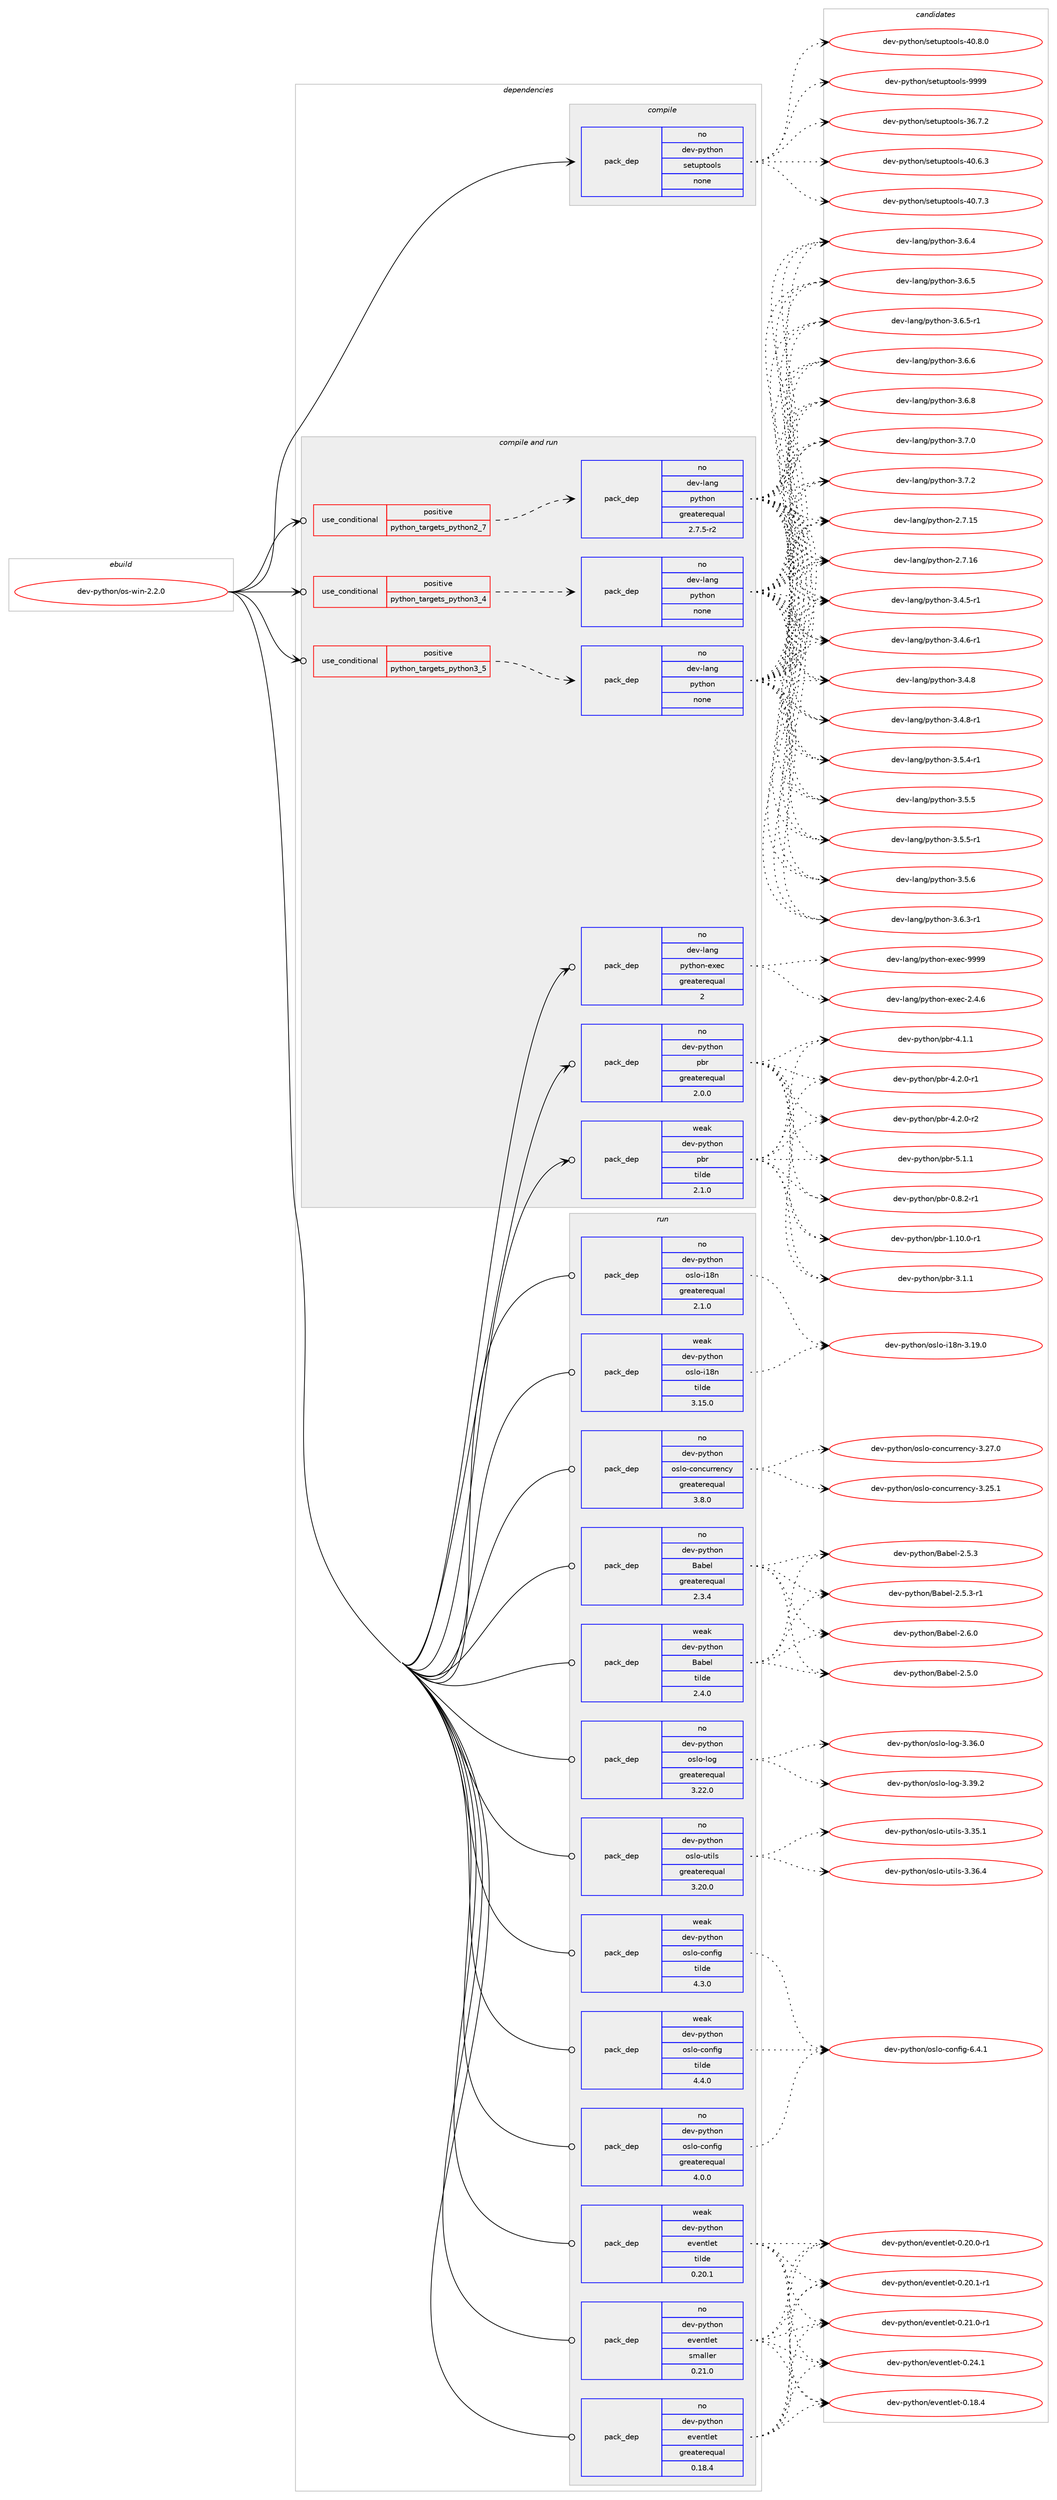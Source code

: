 digraph prolog {

# *************
# Graph options
# *************

newrank=true;
concentrate=true;
compound=true;
graph [rankdir=LR,fontname=Helvetica,fontsize=10,ranksep=1.5];#, ranksep=2.5, nodesep=0.2];
edge  [arrowhead=vee];
node  [fontname=Helvetica,fontsize=10];

# **********
# The ebuild
# **********

subgraph cluster_leftcol {
color=gray;
rank=same;
label=<<i>ebuild</i>>;
id [label="dev-python/os-win-2.2.0", color=red, width=4, href="../dev-python/os-win-2.2.0.svg"];
}

# ****************
# The dependencies
# ****************

subgraph cluster_midcol {
color=gray;
label=<<i>dependencies</i>>;
subgraph cluster_compile {
fillcolor="#eeeeee";
style=filled;
label=<<i>compile</i>>;
subgraph pack1020470 {
dependency1422389 [label=<<TABLE BORDER="0" CELLBORDER="1" CELLSPACING="0" CELLPADDING="4" WIDTH="220"><TR><TD ROWSPAN="6" CELLPADDING="30">pack_dep</TD></TR><TR><TD WIDTH="110">no</TD></TR><TR><TD>dev-python</TD></TR><TR><TD>setuptools</TD></TR><TR><TD>none</TD></TR><TR><TD></TD></TR></TABLE>>, shape=none, color=blue];
}
id:e -> dependency1422389:w [weight=20,style="solid",arrowhead="vee"];
}
subgraph cluster_compileandrun {
fillcolor="#eeeeee";
style=filled;
label=<<i>compile and run</i>>;
subgraph cond378642 {
dependency1422390 [label=<<TABLE BORDER="0" CELLBORDER="1" CELLSPACING="0" CELLPADDING="4"><TR><TD ROWSPAN="3" CELLPADDING="10">use_conditional</TD></TR><TR><TD>positive</TD></TR><TR><TD>python_targets_python2_7</TD></TR></TABLE>>, shape=none, color=red];
subgraph pack1020471 {
dependency1422391 [label=<<TABLE BORDER="0" CELLBORDER="1" CELLSPACING="0" CELLPADDING="4" WIDTH="220"><TR><TD ROWSPAN="6" CELLPADDING="30">pack_dep</TD></TR><TR><TD WIDTH="110">no</TD></TR><TR><TD>dev-lang</TD></TR><TR><TD>python</TD></TR><TR><TD>greaterequal</TD></TR><TR><TD>2.7.5-r2</TD></TR></TABLE>>, shape=none, color=blue];
}
dependency1422390:e -> dependency1422391:w [weight=20,style="dashed",arrowhead="vee"];
}
id:e -> dependency1422390:w [weight=20,style="solid",arrowhead="odotvee"];
subgraph cond378643 {
dependency1422392 [label=<<TABLE BORDER="0" CELLBORDER="1" CELLSPACING="0" CELLPADDING="4"><TR><TD ROWSPAN="3" CELLPADDING="10">use_conditional</TD></TR><TR><TD>positive</TD></TR><TR><TD>python_targets_python3_4</TD></TR></TABLE>>, shape=none, color=red];
subgraph pack1020472 {
dependency1422393 [label=<<TABLE BORDER="0" CELLBORDER="1" CELLSPACING="0" CELLPADDING="4" WIDTH="220"><TR><TD ROWSPAN="6" CELLPADDING="30">pack_dep</TD></TR><TR><TD WIDTH="110">no</TD></TR><TR><TD>dev-lang</TD></TR><TR><TD>python</TD></TR><TR><TD>none</TD></TR><TR><TD></TD></TR></TABLE>>, shape=none, color=blue];
}
dependency1422392:e -> dependency1422393:w [weight=20,style="dashed",arrowhead="vee"];
}
id:e -> dependency1422392:w [weight=20,style="solid",arrowhead="odotvee"];
subgraph cond378644 {
dependency1422394 [label=<<TABLE BORDER="0" CELLBORDER="1" CELLSPACING="0" CELLPADDING="4"><TR><TD ROWSPAN="3" CELLPADDING="10">use_conditional</TD></TR><TR><TD>positive</TD></TR><TR><TD>python_targets_python3_5</TD></TR></TABLE>>, shape=none, color=red];
subgraph pack1020473 {
dependency1422395 [label=<<TABLE BORDER="0" CELLBORDER="1" CELLSPACING="0" CELLPADDING="4" WIDTH="220"><TR><TD ROWSPAN="6" CELLPADDING="30">pack_dep</TD></TR><TR><TD WIDTH="110">no</TD></TR><TR><TD>dev-lang</TD></TR><TR><TD>python</TD></TR><TR><TD>none</TD></TR><TR><TD></TD></TR></TABLE>>, shape=none, color=blue];
}
dependency1422394:e -> dependency1422395:w [weight=20,style="dashed",arrowhead="vee"];
}
id:e -> dependency1422394:w [weight=20,style="solid",arrowhead="odotvee"];
subgraph pack1020474 {
dependency1422396 [label=<<TABLE BORDER="0" CELLBORDER="1" CELLSPACING="0" CELLPADDING="4" WIDTH="220"><TR><TD ROWSPAN="6" CELLPADDING="30">pack_dep</TD></TR><TR><TD WIDTH="110">no</TD></TR><TR><TD>dev-lang</TD></TR><TR><TD>python-exec</TD></TR><TR><TD>greaterequal</TD></TR><TR><TD>2</TD></TR></TABLE>>, shape=none, color=blue];
}
id:e -> dependency1422396:w [weight=20,style="solid",arrowhead="odotvee"];
subgraph pack1020475 {
dependency1422397 [label=<<TABLE BORDER="0" CELLBORDER="1" CELLSPACING="0" CELLPADDING="4" WIDTH="220"><TR><TD ROWSPAN="6" CELLPADDING="30">pack_dep</TD></TR><TR><TD WIDTH="110">no</TD></TR><TR><TD>dev-python</TD></TR><TR><TD>pbr</TD></TR><TR><TD>greaterequal</TD></TR><TR><TD>2.0.0</TD></TR></TABLE>>, shape=none, color=blue];
}
id:e -> dependency1422397:w [weight=20,style="solid",arrowhead="odotvee"];
subgraph pack1020476 {
dependency1422398 [label=<<TABLE BORDER="0" CELLBORDER="1" CELLSPACING="0" CELLPADDING="4" WIDTH="220"><TR><TD ROWSPAN="6" CELLPADDING="30">pack_dep</TD></TR><TR><TD WIDTH="110">weak</TD></TR><TR><TD>dev-python</TD></TR><TR><TD>pbr</TD></TR><TR><TD>tilde</TD></TR><TR><TD>2.1.0</TD></TR></TABLE>>, shape=none, color=blue];
}
id:e -> dependency1422398:w [weight=20,style="solid",arrowhead="odotvee"];
}
subgraph cluster_run {
fillcolor="#eeeeee";
style=filled;
label=<<i>run</i>>;
subgraph pack1020477 {
dependency1422399 [label=<<TABLE BORDER="0" CELLBORDER="1" CELLSPACING="0" CELLPADDING="4" WIDTH="220"><TR><TD ROWSPAN="6" CELLPADDING="30">pack_dep</TD></TR><TR><TD WIDTH="110">no</TD></TR><TR><TD>dev-python</TD></TR><TR><TD>Babel</TD></TR><TR><TD>greaterequal</TD></TR><TR><TD>2.3.4</TD></TR></TABLE>>, shape=none, color=blue];
}
id:e -> dependency1422399:w [weight=20,style="solid",arrowhead="odot"];
subgraph pack1020478 {
dependency1422400 [label=<<TABLE BORDER="0" CELLBORDER="1" CELLSPACING="0" CELLPADDING="4" WIDTH="220"><TR><TD ROWSPAN="6" CELLPADDING="30">pack_dep</TD></TR><TR><TD WIDTH="110">no</TD></TR><TR><TD>dev-python</TD></TR><TR><TD>eventlet</TD></TR><TR><TD>greaterequal</TD></TR><TR><TD>0.18.4</TD></TR></TABLE>>, shape=none, color=blue];
}
id:e -> dependency1422400:w [weight=20,style="solid",arrowhead="odot"];
subgraph pack1020479 {
dependency1422401 [label=<<TABLE BORDER="0" CELLBORDER="1" CELLSPACING="0" CELLPADDING="4" WIDTH="220"><TR><TD ROWSPAN="6" CELLPADDING="30">pack_dep</TD></TR><TR><TD WIDTH="110">no</TD></TR><TR><TD>dev-python</TD></TR><TR><TD>eventlet</TD></TR><TR><TD>smaller</TD></TR><TR><TD>0.21.0</TD></TR></TABLE>>, shape=none, color=blue];
}
id:e -> dependency1422401:w [weight=20,style="solid",arrowhead="odot"];
subgraph pack1020480 {
dependency1422402 [label=<<TABLE BORDER="0" CELLBORDER="1" CELLSPACING="0" CELLPADDING="4" WIDTH="220"><TR><TD ROWSPAN="6" CELLPADDING="30">pack_dep</TD></TR><TR><TD WIDTH="110">no</TD></TR><TR><TD>dev-python</TD></TR><TR><TD>oslo-concurrency</TD></TR><TR><TD>greaterequal</TD></TR><TR><TD>3.8.0</TD></TR></TABLE>>, shape=none, color=blue];
}
id:e -> dependency1422402:w [weight=20,style="solid",arrowhead="odot"];
subgraph pack1020481 {
dependency1422403 [label=<<TABLE BORDER="0" CELLBORDER="1" CELLSPACING="0" CELLPADDING="4" WIDTH="220"><TR><TD ROWSPAN="6" CELLPADDING="30">pack_dep</TD></TR><TR><TD WIDTH="110">no</TD></TR><TR><TD>dev-python</TD></TR><TR><TD>oslo-config</TD></TR><TR><TD>greaterequal</TD></TR><TR><TD>4.0.0</TD></TR></TABLE>>, shape=none, color=blue];
}
id:e -> dependency1422403:w [weight=20,style="solid",arrowhead="odot"];
subgraph pack1020482 {
dependency1422404 [label=<<TABLE BORDER="0" CELLBORDER="1" CELLSPACING="0" CELLPADDING="4" WIDTH="220"><TR><TD ROWSPAN="6" CELLPADDING="30">pack_dep</TD></TR><TR><TD WIDTH="110">no</TD></TR><TR><TD>dev-python</TD></TR><TR><TD>oslo-i18n</TD></TR><TR><TD>greaterequal</TD></TR><TR><TD>2.1.0</TD></TR></TABLE>>, shape=none, color=blue];
}
id:e -> dependency1422404:w [weight=20,style="solid",arrowhead="odot"];
subgraph pack1020483 {
dependency1422405 [label=<<TABLE BORDER="0" CELLBORDER="1" CELLSPACING="0" CELLPADDING="4" WIDTH="220"><TR><TD ROWSPAN="6" CELLPADDING="30">pack_dep</TD></TR><TR><TD WIDTH="110">no</TD></TR><TR><TD>dev-python</TD></TR><TR><TD>oslo-log</TD></TR><TR><TD>greaterequal</TD></TR><TR><TD>3.22.0</TD></TR></TABLE>>, shape=none, color=blue];
}
id:e -> dependency1422405:w [weight=20,style="solid",arrowhead="odot"];
subgraph pack1020484 {
dependency1422406 [label=<<TABLE BORDER="0" CELLBORDER="1" CELLSPACING="0" CELLPADDING="4" WIDTH="220"><TR><TD ROWSPAN="6" CELLPADDING="30">pack_dep</TD></TR><TR><TD WIDTH="110">no</TD></TR><TR><TD>dev-python</TD></TR><TR><TD>oslo-utils</TD></TR><TR><TD>greaterequal</TD></TR><TR><TD>3.20.0</TD></TR></TABLE>>, shape=none, color=blue];
}
id:e -> dependency1422406:w [weight=20,style="solid",arrowhead="odot"];
subgraph pack1020485 {
dependency1422407 [label=<<TABLE BORDER="0" CELLBORDER="1" CELLSPACING="0" CELLPADDING="4" WIDTH="220"><TR><TD ROWSPAN="6" CELLPADDING="30">pack_dep</TD></TR><TR><TD WIDTH="110">weak</TD></TR><TR><TD>dev-python</TD></TR><TR><TD>Babel</TD></TR><TR><TD>tilde</TD></TR><TR><TD>2.4.0</TD></TR></TABLE>>, shape=none, color=blue];
}
id:e -> dependency1422407:w [weight=20,style="solid",arrowhead="odot"];
subgraph pack1020486 {
dependency1422408 [label=<<TABLE BORDER="0" CELLBORDER="1" CELLSPACING="0" CELLPADDING="4" WIDTH="220"><TR><TD ROWSPAN="6" CELLPADDING="30">pack_dep</TD></TR><TR><TD WIDTH="110">weak</TD></TR><TR><TD>dev-python</TD></TR><TR><TD>eventlet</TD></TR><TR><TD>tilde</TD></TR><TR><TD>0.20.1</TD></TR></TABLE>>, shape=none, color=blue];
}
id:e -> dependency1422408:w [weight=20,style="solid",arrowhead="odot"];
subgraph pack1020487 {
dependency1422409 [label=<<TABLE BORDER="0" CELLBORDER="1" CELLSPACING="0" CELLPADDING="4" WIDTH="220"><TR><TD ROWSPAN="6" CELLPADDING="30">pack_dep</TD></TR><TR><TD WIDTH="110">weak</TD></TR><TR><TD>dev-python</TD></TR><TR><TD>oslo-config</TD></TR><TR><TD>tilde</TD></TR><TR><TD>4.3.0</TD></TR></TABLE>>, shape=none, color=blue];
}
id:e -> dependency1422409:w [weight=20,style="solid",arrowhead="odot"];
subgraph pack1020488 {
dependency1422410 [label=<<TABLE BORDER="0" CELLBORDER="1" CELLSPACING="0" CELLPADDING="4" WIDTH="220"><TR><TD ROWSPAN="6" CELLPADDING="30">pack_dep</TD></TR><TR><TD WIDTH="110">weak</TD></TR><TR><TD>dev-python</TD></TR><TR><TD>oslo-config</TD></TR><TR><TD>tilde</TD></TR><TR><TD>4.4.0</TD></TR></TABLE>>, shape=none, color=blue];
}
id:e -> dependency1422410:w [weight=20,style="solid",arrowhead="odot"];
subgraph pack1020489 {
dependency1422411 [label=<<TABLE BORDER="0" CELLBORDER="1" CELLSPACING="0" CELLPADDING="4" WIDTH="220"><TR><TD ROWSPAN="6" CELLPADDING="30">pack_dep</TD></TR><TR><TD WIDTH="110">weak</TD></TR><TR><TD>dev-python</TD></TR><TR><TD>oslo-i18n</TD></TR><TR><TD>tilde</TD></TR><TR><TD>3.15.0</TD></TR></TABLE>>, shape=none, color=blue];
}
id:e -> dependency1422411:w [weight=20,style="solid",arrowhead="odot"];
}
}

# **************
# The candidates
# **************

subgraph cluster_choices {
rank=same;
color=gray;
label=<<i>candidates</i>>;

subgraph choice1020470 {
color=black;
nodesep=1;
choice100101118451121211161041111104711510111611711211611111110811545515446554650 [label="dev-python/setuptools-36.7.2", color=red, width=4,href="../dev-python/setuptools-36.7.2.svg"];
choice100101118451121211161041111104711510111611711211611111110811545524846544651 [label="dev-python/setuptools-40.6.3", color=red, width=4,href="../dev-python/setuptools-40.6.3.svg"];
choice100101118451121211161041111104711510111611711211611111110811545524846554651 [label="dev-python/setuptools-40.7.3", color=red, width=4,href="../dev-python/setuptools-40.7.3.svg"];
choice100101118451121211161041111104711510111611711211611111110811545524846564648 [label="dev-python/setuptools-40.8.0", color=red, width=4,href="../dev-python/setuptools-40.8.0.svg"];
choice10010111845112121116104111110471151011161171121161111111081154557575757 [label="dev-python/setuptools-9999", color=red, width=4,href="../dev-python/setuptools-9999.svg"];
dependency1422389:e -> choice100101118451121211161041111104711510111611711211611111110811545515446554650:w [style=dotted,weight="100"];
dependency1422389:e -> choice100101118451121211161041111104711510111611711211611111110811545524846544651:w [style=dotted,weight="100"];
dependency1422389:e -> choice100101118451121211161041111104711510111611711211611111110811545524846554651:w [style=dotted,weight="100"];
dependency1422389:e -> choice100101118451121211161041111104711510111611711211611111110811545524846564648:w [style=dotted,weight="100"];
dependency1422389:e -> choice10010111845112121116104111110471151011161171121161111111081154557575757:w [style=dotted,weight="100"];
}
subgraph choice1020471 {
color=black;
nodesep=1;
choice10010111845108971101034711212111610411111045504655464953 [label="dev-lang/python-2.7.15", color=red, width=4,href="../dev-lang/python-2.7.15.svg"];
choice10010111845108971101034711212111610411111045504655464954 [label="dev-lang/python-2.7.16", color=red, width=4,href="../dev-lang/python-2.7.16.svg"];
choice1001011184510897110103471121211161041111104551465246534511449 [label="dev-lang/python-3.4.5-r1", color=red, width=4,href="../dev-lang/python-3.4.5-r1.svg"];
choice1001011184510897110103471121211161041111104551465246544511449 [label="dev-lang/python-3.4.6-r1", color=red, width=4,href="../dev-lang/python-3.4.6-r1.svg"];
choice100101118451089711010347112121116104111110455146524656 [label="dev-lang/python-3.4.8", color=red, width=4,href="../dev-lang/python-3.4.8.svg"];
choice1001011184510897110103471121211161041111104551465246564511449 [label="dev-lang/python-3.4.8-r1", color=red, width=4,href="../dev-lang/python-3.4.8-r1.svg"];
choice1001011184510897110103471121211161041111104551465346524511449 [label="dev-lang/python-3.5.4-r1", color=red, width=4,href="../dev-lang/python-3.5.4-r1.svg"];
choice100101118451089711010347112121116104111110455146534653 [label="dev-lang/python-3.5.5", color=red, width=4,href="../dev-lang/python-3.5.5.svg"];
choice1001011184510897110103471121211161041111104551465346534511449 [label="dev-lang/python-3.5.5-r1", color=red, width=4,href="../dev-lang/python-3.5.5-r1.svg"];
choice100101118451089711010347112121116104111110455146534654 [label="dev-lang/python-3.5.6", color=red, width=4,href="../dev-lang/python-3.5.6.svg"];
choice1001011184510897110103471121211161041111104551465446514511449 [label="dev-lang/python-3.6.3-r1", color=red, width=4,href="../dev-lang/python-3.6.3-r1.svg"];
choice100101118451089711010347112121116104111110455146544652 [label="dev-lang/python-3.6.4", color=red, width=4,href="../dev-lang/python-3.6.4.svg"];
choice100101118451089711010347112121116104111110455146544653 [label="dev-lang/python-3.6.5", color=red, width=4,href="../dev-lang/python-3.6.5.svg"];
choice1001011184510897110103471121211161041111104551465446534511449 [label="dev-lang/python-3.6.5-r1", color=red, width=4,href="../dev-lang/python-3.6.5-r1.svg"];
choice100101118451089711010347112121116104111110455146544654 [label="dev-lang/python-3.6.6", color=red, width=4,href="../dev-lang/python-3.6.6.svg"];
choice100101118451089711010347112121116104111110455146544656 [label="dev-lang/python-3.6.8", color=red, width=4,href="../dev-lang/python-3.6.8.svg"];
choice100101118451089711010347112121116104111110455146554648 [label="dev-lang/python-3.7.0", color=red, width=4,href="../dev-lang/python-3.7.0.svg"];
choice100101118451089711010347112121116104111110455146554650 [label="dev-lang/python-3.7.2", color=red, width=4,href="../dev-lang/python-3.7.2.svg"];
dependency1422391:e -> choice10010111845108971101034711212111610411111045504655464953:w [style=dotted,weight="100"];
dependency1422391:e -> choice10010111845108971101034711212111610411111045504655464954:w [style=dotted,weight="100"];
dependency1422391:e -> choice1001011184510897110103471121211161041111104551465246534511449:w [style=dotted,weight="100"];
dependency1422391:e -> choice1001011184510897110103471121211161041111104551465246544511449:w [style=dotted,weight="100"];
dependency1422391:e -> choice100101118451089711010347112121116104111110455146524656:w [style=dotted,weight="100"];
dependency1422391:e -> choice1001011184510897110103471121211161041111104551465246564511449:w [style=dotted,weight="100"];
dependency1422391:e -> choice1001011184510897110103471121211161041111104551465346524511449:w [style=dotted,weight="100"];
dependency1422391:e -> choice100101118451089711010347112121116104111110455146534653:w [style=dotted,weight="100"];
dependency1422391:e -> choice1001011184510897110103471121211161041111104551465346534511449:w [style=dotted,weight="100"];
dependency1422391:e -> choice100101118451089711010347112121116104111110455146534654:w [style=dotted,weight="100"];
dependency1422391:e -> choice1001011184510897110103471121211161041111104551465446514511449:w [style=dotted,weight="100"];
dependency1422391:e -> choice100101118451089711010347112121116104111110455146544652:w [style=dotted,weight="100"];
dependency1422391:e -> choice100101118451089711010347112121116104111110455146544653:w [style=dotted,weight="100"];
dependency1422391:e -> choice1001011184510897110103471121211161041111104551465446534511449:w [style=dotted,weight="100"];
dependency1422391:e -> choice100101118451089711010347112121116104111110455146544654:w [style=dotted,weight="100"];
dependency1422391:e -> choice100101118451089711010347112121116104111110455146544656:w [style=dotted,weight="100"];
dependency1422391:e -> choice100101118451089711010347112121116104111110455146554648:w [style=dotted,weight="100"];
dependency1422391:e -> choice100101118451089711010347112121116104111110455146554650:w [style=dotted,weight="100"];
}
subgraph choice1020472 {
color=black;
nodesep=1;
choice10010111845108971101034711212111610411111045504655464953 [label="dev-lang/python-2.7.15", color=red, width=4,href="../dev-lang/python-2.7.15.svg"];
choice10010111845108971101034711212111610411111045504655464954 [label="dev-lang/python-2.7.16", color=red, width=4,href="../dev-lang/python-2.7.16.svg"];
choice1001011184510897110103471121211161041111104551465246534511449 [label="dev-lang/python-3.4.5-r1", color=red, width=4,href="../dev-lang/python-3.4.5-r1.svg"];
choice1001011184510897110103471121211161041111104551465246544511449 [label="dev-lang/python-3.4.6-r1", color=red, width=4,href="../dev-lang/python-3.4.6-r1.svg"];
choice100101118451089711010347112121116104111110455146524656 [label="dev-lang/python-3.4.8", color=red, width=4,href="../dev-lang/python-3.4.8.svg"];
choice1001011184510897110103471121211161041111104551465246564511449 [label="dev-lang/python-3.4.8-r1", color=red, width=4,href="../dev-lang/python-3.4.8-r1.svg"];
choice1001011184510897110103471121211161041111104551465346524511449 [label="dev-lang/python-3.5.4-r1", color=red, width=4,href="../dev-lang/python-3.5.4-r1.svg"];
choice100101118451089711010347112121116104111110455146534653 [label="dev-lang/python-3.5.5", color=red, width=4,href="../dev-lang/python-3.5.5.svg"];
choice1001011184510897110103471121211161041111104551465346534511449 [label="dev-lang/python-3.5.5-r1", color=red, width=4,href="../dev-lang/python-3.5.5-r1.svg"];
choice100101118451089711010347112121116104111110455146534654 [label="dev-lang/python-3.5.6", color=red, width=4,href="../dev-lang/python-3.5.6.svg"];
choice1001011184510897110103471121211161041111104551465446514511449 [label="dev-lang/python-3.6.3-r1", color=red, width=4,href="../dev-lang/python-3.6.3-r1.svg"];
choice100101118451089711010347112121116104111110455146544652 [label="dev-lang/python-3.6.4", color=red, width=4,href="../dev-lang/python-3.6.4.svg"];
choice100101118451089711010347112121116104111110455146544653 [label="dev-lang/python-3.6.5", color=red, width=4,href="../dev-lang/python-3.6.5.svg"];
choice1001011184510897110103471121211161041111104551465446534511449 [label="dev-lang/python-3.6.5-r1", color=red, width=4,href="../dev-lang/python-3.6.5-r1.svg"];
choice100101118451089711010347112121116104111110455146544654 [label="dev-lang/python-3.6.6", color=red, width=4,href="../dev-lang/python-3.6.6.svg"];
choice100101118451089711010347112121116104111110455146544656 [label="dev-lang/python-3.6.8", color=red, width=4,href="../dev-lang/python-3.6.8.svg"];
choice100101118451089711010347112121116104111110455146554648 [label="dev-lang/python-3.7.0", color=red, width=4,href="../dev-lang/python-3.7.0.svg"];
choice100101118451089711010347112121116104111110455146554650 [label="dev-lang/python-3.7.2", color=red, width=4,href="../dev-lang/python-3.7.2.svg"];
dependency1422393:e -> choice10010111845108971101034711212111610411111045504655464953:w [style=dotted,weight="100"];
dependency1422393:e -> choice10010111845108971101034711212111610411111045504655464954:w [style=dotted,weight="100"];
dependency1422393:e -> choice1001011184510897110103471121211161041111104551465246534511449:w [style=dotted,weight="100"];
dependency1422393:e -> choice1001011184510897110103471121211161041111104551465246544511449:w [style=dotted,weight="100"];
dependency1422393:e -> choice100101118451089711010347112121116104111110455146524656:w [style=dotted,weight="100"];
dependency1422393:e -> choice1001011184510897110103471121211161041111104551465246564511449:w [style=dotted,weight="100"];
dependency1422393:e -> choice1001011184510897110103471121211161041111104551465346524511449:w [style=dotted,weight="100"];
dependency1422393:e -> choice100101118451089711010347112121116104111110455146534653:w [style=dotted,weight="100"];
dependency1422393:e -> choice1001011184510897110103471121211161041111104551465346534511449:w [style=dotted,weight="100"];
dependency1422393:e -> choice100101118451089711010347112121116104111110455146534654:w [style=dotted,weight="100"];
dependency1422393:e -> choice1001011184510897110103471121211161041111104551465446514511449:w [style=dotted,weight="100"];
dependency1422393:e -> choice100101118451089711010347112121116104111110455146544652:w [style=dotted,weight="100"];
dependency1422393:e -> choice100101118451089711010347112121116104111110455146544653:w [style=dotted,weight="100"];
dependency1422393:e -> choice1001011184510897110103471121211161041111104551465446534511449:w [style=dotted,weight="100"];
dependency1422393:e -> choice100101118451089711010347112121116104111110455146544654:w [style=dotted,weight="100"];
dependency1422393:e -> choice100101118451089711010347112121116104111110455146544656:w [style=dotted,weight="100"];
dependency1422393:e -> choice100101118451089711010347112121116104111110455146554648:w [style=dotted,weight="100"];
dependency1422393:e -> choice100101118451089711010347112121116104111110455146554650:w [style=dotted,weight="100"];
}
subgraph choice1020473 {
color=black;
nodesep=1;
choice10010111845108971101034711212111610411111045504655464953 [label="dev-lang/python-2.7.15", color=red, width=4,href="../dev-lang/python-2.7.15.svg"];
choice10010111845108971101034711212111610411111045504655464954 [label="dev-lang/python-2.7.16", color=red, width=4,href="../dev-lang/python-2.7.16.svg"];
choice1001011184510897110103471121211161041111104551465246534511449 [label="dev-lang/python-3.4.5-r1", color=red, width=4,href="../dev-lang/python-3.4.5-r1.svg"];
choice1001011184510897110103471121211161041111104551465246544511449 [label="dev-lang/python-3.4.6-r1", color=red, width=4,href="../dev-lang/python-3.4.6-r1.svg"];
choice100101118451089711010347112121116104111110455146524656 [label="dev-lang/python-3.4.8", color=red, width=4,href="../dev-lang/python-3.4.8.svg"];
choice1001011184510897110103471121211161041111104551465246564511449 [label="dev-lang/python-3.4.8-r1", color=red, width=4,href="../dev-lang/python-3.4.8-r1.svg"];
choice1001011184510897110103471121211161041111104551465346524511449 [label="dev-lang/python-3.5.4-r1", color=red, width=4,href="../dev-lang/python-3.5.4-r1.svg"];
choice100101118451089711010347112121116104111110455146534653 [label="dev-lang/python-3.5.5", color=red, width=4,href="../dev-lang/python-3.5.5.svg"];
choice1001011184510897110103471121211161041111104551465346534511449 [label="dev-lang/python-3.5.5-r1", color=red, width=4,href="../dev-lang/python-3.5.5-r1.svg"];
choice100101118451089711010347112121116104111110455146534654 [label="dev-lang/python-3.5.6", color=red, width=4,href="../dev-lang/python-3.5.6.svg"];
choice1001011184510897110103471121211161041111104551465446514511449 [label="dev-lang/python-3.6.3-r1", color=red, width=4,href="../dev-lang/python-3.6.3-r1.svg"];
choice100101118451089711010347112121116104111110455146544652 [label="dev-lang/python-3.6.4", color=red, width=4,href="../dev-lang/python-3.6.4.svg"];
choice100101118451089711010347112121116104111110455146544653 [label="dev-lang/python-3.6.5", color=red, width=4,href="../dev-lang/python-3.6.5.svg"];
choice1001011184510897110103471121211161041111104551465446534511449 [label="dev-lang/python-3.6.5-r1", color=red, width=4,href="../dev-lang/python-3.6.5-r1.svg"];
choice100101118451089711010347112121116104111110455146544654 [label="dev-lang/python-3.6.6", color=red, width=4,href="../dev-lang/python-3.6.6.svg"];
choice100101118451089711010347112121116104111110455146544656 [label="dev-lang/python-3.6.8", color=red, width=4,href="../dev-lang/python-3.6.8.svg"];
choice100101118451089711010347112121116104111110455146554648 [label="dev-lang/python-3.7.0", color=red, width=4,href="../dev-lang/python-3.7.0.svg"];
choice100101118451089711010347112121116104111110455146554650 [label="dev-lang/python-3.7.2", color=red, width=4,href="../dev-lang/python-3.7.2.svg"];
dependency1422395:e -> choice10010111845108971101034711212111610411111045504655464953:w [style=dotted,weight="100"];
dependency1422395:e -> choice10010111845108971101034711212111610411111045504655464954:w [style=dotted,weight="100"];
dependency1422395:e -> choice1001011184510897110103471121211161041111104551465246534511449:w [style=dotted,weight="100"];
dependency1422395:e -> choice1001011184510897110103471121211161041111104551465246544511449:w [style=dotted,weight="100"];
dependency1422395:e -> choice100101118451089711010347112121116104111110455146524656:w [style=dotted,weight="100"];
dependency1422395:e -> choice1001011184510897110103471121211161041111104551465246564511449:w [style=dotted,weight="100"];
dependency1422395:e -> choice1001011184510897110103471121211161041111104551465346524511449:w [style=dotted,weight="100"];
dependency1422395:e -> choice100101118451089711010347112121116104111110455146534653:w [style=dotted,weight="100"];
dependency1422395:e -> choice1001011184510897110103471121211161041111104551465346534511449:w [style=dotted,weight="100"];
dependency1422395:e -> choice100101118451089711010347112121116104111110455146534654:w [style=dotted,weight="100"];
dependency1422395:e -> choice1001011184510897110103471121211161041111104551465446514511449:w [style=dotted,weight="100"];
dependency1422395:e -> choice100101118451089711010347112121116104111110455146544652:w [style=dotted,weight="100"];
dependency1422395:e -> choice100101118451089711010347112121116104111110455146544653:w [style=dotted,weight="100"];
dependency1422395:e -> choice1001011184510897110103471121211161041111104551465446534511449:w [style=dotted,weight="100"];
dependency1422395:e -> choice100101118451089711010347112121116104111110455146544654:w [style=dotted,weight="100"];
dependency1422395:e -> choice100101118451089711010347112121116104111110455146544656:w [style=dotted,weight="100"];
dependency1422395:e -> choice100101118451089711010347112121116104111110455146554648:w [style=dotted,weight="100"];
dependency1422395:e -> choice100101118451089711010347112121116104111110455146554650:w [style=dotted,weight="100"];
}
subgraph choice1020474 {
color=black;
nodesep=1;
choice1001011184510897110103471121211161041111104510112010199455046524654 [label="dev-lang/python-exec-2.4.6", color=red, width=4,href="../dev-lang/python-exec-2.4.6.svg"];
choice10010111845108971101034711212111610411111045101120101994557575757 [label="dev-lang/python-exec-9999", color=red, width=4,href="../dev-lang/python-exec-9999.svg"];
dependency1422396:e -> choice1001011184510897110103471121211161041111104510112010199455046524654:w [style=dotted,weight="100"];
dependency1422396:e -> choice10010111845108971101034711212111610411111045101120101994557575757:w [style=dotted,weight="100"];
}
subgraph choice1020475 {
color=black;
nodesep=1;
choice1001011184511212111610411111047112981144548465646504511449 [label="dev-python/pbr-0.8.2-r1", color=red, width=4,href="../dev-python/pbr-0.8.2-r1.svg"];
choice100101118451121211161041111104711298114454946494846484511449 [label="dev-python/pbr-1.10.0-r1", color=red, width=4,href="../dev-python/pbr-1.10.0-r1.svg"];
choice100101118451121211161041111104711298114455146494649 [label="dev-python/pbr-3.1.1", color=red, width=4,href="../dev-python/pbr-3.1.1.svg"];
choice100101118451121211161041111104711298114455246494649 [label="dev-python/pbr-4.1.1", color=red, width=4,href="../dev-python/pbr-4.1.1.svg"];
choice1001011184511212111610411111047112981144552465046484511449 [label="dev-python/pbr-4.2.0-r1", color=red, width=4,href="../dev-python/pbr-4.2.0-r1.svg"];
choice1001011184511212111610411111047112981144552465046484511450 [label="dev-python/pbr-4.2.0-r2", color=red, width=4,href="../dev-python/pbr-4.2.0-r2.svg"];
choice100101118451121211161041111104711298114455346494649 [label="dev-python/pbr-5.1.1", color=red, width=4,href="../dev-python/pbr-5.1.1.svg"];
dependency1422397:e -> choice1001011184511212111610411111047112981144548465646504511449:w [style=dotted,weight="100"];
dependency1422397:e -> choice100101118451121211161041111104711298114454946494846484511449:w [style=dotted,weight="100"];
dependency1422397:e -> choice100101118451121211161041111104711298114455146494649:w [style=dotted,weight="100"];
dependency1422397:e -> choice100101118451121211161041111104711298114455246494649:w [style=dotted,weight="100"];
dependency1422397:e -> choice1001011184511212111610411111047112981144552465046484511449:w [style=dotted,weight="100"];
dependency1422397:e -> choice1001011184511212111610411111047112981144552465046484511450:w [style=dotted,weight="100"];
dependency1422397:e -> choice100101118451121211161041111104711298114455346494649:w [style=dotted,weight="100"];
}
subgraph choice1020476 {
color=black;
nodesep=1;
choice1001011184511212111610411111047112981144548465646504511449 [label="dev-python/pbr-0.8.2-r1", color=red, width=4,href="../dev-python/pbr-0.8.2-r1.svg"];
choice100101118451121211161041111104711298114454946494846484511449 [label="dev-python/pbr-1.10.0-r1", color=red, width=4,href="../dev-python/pbr-1.10.0-r1.svg"];
choice100101118451121211161041111104711298114455146494649 [label="dev-python/pbr-3.1.1", color=red, width=4,href="../dev-python/pbr-3.1.1.svg"];
choice100101118451121211161041111104711298114455246494649 [label="dev-python/pbr-4.1.1", color=red, width=4,href="../dev-python/pbr-4.1.1.svg"];
choice1001011184511212111610411111047112981144552465046484511449 [label="dev-python/pbr-4.2.0-r1", color=red, width=4,href="../dev-python/pbr-4.2.0-r1.svg"];
choice1001011184511212111610411111047112981144552465046484511450 [label="dev-python/pbr-4.2.0-r2", color=red, width=4,href="../dev-python/pbr-4.2.0-r2.svg"];
choice100101118451121211161041111104711298114455346494649 [label="dev-python/pbr-5.1.1", color=red, width=4,href="../dev-python/pbr-5.1.1.svg"];
dependency1422398:e -> choice1001011184511212111610411111047112981144548465646504511449:w [style=dotted,weight="100"];
dependency1422398:e -> choice100101118451121211161041111104711298114454946494846484511449:w [style=dotted,weight="100"];
dependency1422398:e -> choice100101118451121211161041111104711298114455146494649:w [style=dotted,weight="100"];
dependency1422398:e -> choice100101118451121211161041111104711298114455246494649:w [style=dotted,weight="100"];
dependency1422398:e -> choice1001011184511212111610411111047112981144552465046484511449:w [style=dotted,weight="100"];
dependency1422398:e -> choice1001011184511212111610411111047112981144552465046484511450:w [style=dotted,weight="100"];
dependency1422398:e -> choice100101118451121211161041111104711298114455346494649:w [style=dotted,weight="100"];
}
subgraph choice1020477 {
color=black;
nodesep=1;
choice1001011184511212111610411111047669798101108455046534648 [label="dev-python/Babel-2.5.0", color=red, width=4,href="../dev-python/Babel-2.5.0.svg"];
choice1001011184511212111610411111047669798101108455046534651 [label="dev-python/Babel-2.5.3", color=red, width=4,href="../dev-python/Babel-2.5.3.svg"];
choice10010111845112121116104111110476697981011084550465346514511449 [label="dev-python/Babel-2.5.3-r1", color=red, width=4,href="../dev-python/Babel-2.5.3-r1.svg"];
choice1001011184511212111610411111047669798101108455046544648 [label="dev-python/Babel-2.6.0", color=red, width=4,href="../dev-python/Babel-2.6.0.svg"];
dependency1422399:e -> choice1001011184511212111610411111047669798101108455046534648:w [style=dotted,weight="100"];
dependency1422399:e -> choice1001011184511212111610411111047669798101108455046534651:w [style=dotted,weight="100"];
dependency1422399:e -> choice10010111845112121116104111110476697981011084550465346514511449:w [style=dotted,weight="100"];
dependency1422399:e -> choice1001011184511212111610411111047669798101108455046544648:w [style=dotted,weight="100"];
}
subgraph choice1020478 {
color=black;
nodesep=1;
choice100101118451121211161041111104710111810111011610810111645484649564652 [label="dev-python/eventlet-0.18.4", color=red, width=4,href="../dev-python/eventlet-0.18.4.svg"];
choice1001011184511212111610411111047101118101110116108101116454846504846484511449 [label="dev-python/eventlet-0.20.0-r1", color=red, width=4,href="../dev-python/eventlet-0.20.0-r1.svg"];
choice1001011184511212111610411111047101118101110116108101116454846504846494511449 [label="dev-python/eventlet-0.20.1-r1", color=red, width=4,href="../dev-python/eventlet-0.20.1-r1.svg"];
choice1001011184511212111610411111047101118101110116108101116454846504946484511449 [label="dev-python/eventlet-0.21.0-r1", color=red, width=4,href="../dev-python/eventlet-0.21.0-r1.svg"];
choice100101118451121211161041111104710111810111011610810111645484650524649 [label="dev-python/eventlet-0.24.1", color=red, width=4,href="../dev-python/eventlet-0.24.1.svg"];
dependency1422400:e -> choice100101118451121211161041111104710111810111011610810111645484649564652:w [style=dotted,weight="100"];
dependency1422400:e -> choice1001011184511212111610411111047101118101110116108101116454846504846484511449:w [style=dotted,weight="100"];
dependency1422400:e -> choice1001011184511212111610411111047101118101110116108101116454846504846494511449:w [style=dotted,weight="100"];
dependency1422400:e -> choice1001011184511212111610411111047101118101110116108101116454846504946484511449:w [style=dotted,weight="100"];
dependency1422400:e -> choice100101118451121211161041111104710111810111011610810111645484650524649:w [style=dotted,weight="100"];
}
subgraph choice1020479 {
color=black;
nodesep=1;
choice100101118451121211161041111104710111810111011610810111645484649564652 [label="dev-python/eventlet-0.18.4", color=red, width=4,href="../dev-python/eventlet-0.18.4.svg"];
choice1001011184511212111610411111047101118101110116108101116454846504846484511449 [label="dev-python/eventlet-0.20.0-r1", color=red, width=4,href="../dev-python/eventlet-0.20.0-r1.svg"];
choice1001011184511212111610411111047101118101110116108101116454846504846494511449 [label="dev-python/eventlet-0.20.1-r1", color=red, width=4,href="../dev-python/eventlet-0.20.1-r1.svg"];
choice1001011184511212111610411111047101118101110116108101116454846504946484511449 [label="dev-python/eventlet-0.21.0-r1", color=red, width=4,href="../dev-python/eventlet-0.21.0-r1.svg"];
choice100101118451121211161041111104710111810111011610810111645484650524649 [label="dev-python/eventlet-0.24.1", color=red, width=4,href="../dev-python/eventlet-0.24.1.svg"];
dependency1422401:e -> choice100101118451121211161041111104710111810111011610810111645484649564652:w [style=dotted,weight="100"];
dependency1422401:e -> choice1001011184511212111610411111047101118101110116108101116454846504846484511449:w [style=dotted,weight="100"];
dependency1422401:e -> choice1001011184511212111610411111047101118101110116108101116454846504846494511449:w [style=dotted,weight="100"];
dependency1422401:e -> choice1001011184511212111610411111047101118101110116108101116454846504946484511449:w [style=dotted,weight="100"];
dependency1422401:e -> choice100101118451121211161041111104710111810111011610810111645484650524649:w [style=dotted,weight="100"];
}
subgraph choice1020480 {
color=black;
nodesep=1;
choice10010111845112121116104111110471111151081114599111110991171141141011109912145514650534649 [label="dev-python/oslo-concurrency-3.25.1", color=red, width=4,href="../dev-python/oslo-concurrency-3.25.1.svg"];
choice10010111845112121116104111110471111151081114599111110991171141141011109912145514650554648 [label="dev-python/oslo-concurrency-3.27.0", color=red, width=4,href="../dev-python/oslo-concurrency-3.27.0.svg"];
dependency1422402:e -> choice10010111845112121116104111110471111151081114599111110991171141141011109912145514650534649:w [style=dotted,weight="100"];
dependency1422402:e -> choice10010111845112121116104111110471111151081114599111110991171141141011109912145514650554648:w [style=dotted,weight="100"];
}
subgraph choice1020481 {
color=black;
nodesep=1;
choice10010111845112121116104111110471111151081114599111110102105103455446524649 [label="dev-python/oslo-config-6.4.1", color=red, width=4,href="../dev-python/oslo-config-6.4.1.svg"];
dependency1422403:e -> choice10010111845112121116104111110471111151081114599111110102105103455446524649:w [style=dotted,weight="100"];
}
subgraph choice1020482 {
color=black;
nodesep=1;
choice100101118451121211161041111104711111510811145105495611045514649574648 [label="dev-python/oslo-i18n-3.19.0", color=red, width=4,href="../dev-python/oslo-i18n-3.19.0.svg"];
dependency1422404:e -> choice100101118451121211161041111104711111510811145105495611045514649574648:w [style=dotted,weight="100"];
}
subgraph choice1020483 {
color=black;
nodesep=1;
choice10010111845112121116104111110471111151081114510811110345514651544648 [label="dev-python/oslo-log-3.36.0", color=red, width=4,href="../dev-python/oslo-log-3.36.0.svg"];
choice10010111845112121116104111110471111151081114510811110345514651574650 [label="dev-python/oslo-log-3.39.2", color=red, width=4,href="../dev-python/oslo-log-3.39.2.svg"];
dependency1422405:e -> choice10010111845112121116104111110471111151081114510811110345514651544648:w [style=dotted,weight="100"];
dependency1422405:e -> choice10010111845112121116104111110471111151081114510811110345514651574650:w [style=dotted,weight="100"];
}
subgraph choice1020484 {
color=black;
nodesep=1;
choice10010111845112121116104111110471111151081114511711610510811545514651534649 [label="dev-python/oslo-utils-3.35.1", color=red, width=4,href="../dev-python/oslo-utils-3.35.1.svg"];
choice10010111845112121116104111110471111151081114511711610510811545514651544652 [label="dev-python/oslo-utils-3.36.4", color=red, width=4,href="../dev-python/oslo-utils-3.36.4.svg"];
dependency1422406:e -> choice10010111845112121116104111110471111151081114511711610510811545514651534649:w [style=dotted,weight="100"];
dependency1422406:e -> choice10010111845112121116104111110471111151081114511711610510811545514651544652:w [style=dotted,weight="100"];
}
subgraph choice1020485 {
color=black;
nodesep=1;
choice1001011184511212111610411111047669798101108455046534648 [label="dev-python/Babel-2.5.0", color=red, width=4,href="../dev-python/Babel-2.5.0.svg"];
choice1001011184511212111610411111047669798101108455046534651 [label="dev-python/Babel-2.5.3", color=red, width=4,href="../dev-python/Babel-2.5.3.svg"];
choice10010111845112121116104111110476697981011084550465346514511449 [label="dev-python/Babel-2.5.3-r1", color=red, width=4,href="../dev-python/Babel-2.5.3-r1.svg"];
choice1001011184511212111610411111047669798101108455046544648 [label="dev-python/Babel-2.6.0", color=red, width=4,href="../dev-python/Babel-2.6.0.svg"];
dependency1422407:e -> choice1001011184511212111610411111047669798101108455046534648:w [style=dotted,weight="100"];
dependency1422407:e -> choice1001011184511212111610411111047669798101108455046534651:w [style=dotted,weight="100"];
dependency1422407:e -> choice10010111845112121116104111110476697981011084550465346514511449:w [style=dotted,weight="100"];
dependency1422407:e -> choice1001011184511212111610411111047669798101108455046544648:w [style=dotted,weight="100"];
}
subgraph choice1020486 {
color=black;
nodesep=1;
choice100101118451121211161041111104710111810111011610810111645484649564652 [label="dev-python/eventlet-0.18.4", color=red, width=4,href="../dev-python/eventlet-0.18.4.svg"];
choice1001011184511212111610411111047101118101110116108101116454846504846484511449 [label="dev-python/eventlet-0.20.0-r1", color=red, width=4,href="../dev-python/eventlet-0.20.0-r1.svg"];
choice1001011184511212111610411111047101118101110116108101116454846504846494511449 [label="dev-python/eventlet-0.20.1-r1", color=red, width=4,href="../dev-python/eventlet-0.20.1-r1.svg"];
choice1001011184511212111610411111047101118101110116108101116454846504946484511449 [label="dev-python/eventlet-0.21.0-r1", color=red, width=4,href="../dev-python/eventlet-0.21.0-r1.svg"];
choice100101118451121211161041111104710111810111011610810111645484650524649 [label="dev-python/eventlet-0.24.1", color=red, width=4,href="../dev-python/eventlet-0.24.1.svg"];
dependency1422408:e -> choice100101118451121211161041111104710111810111011610810111645484649564652:w [style=dotted,weight="100"];
dependency1422408:e -> choice1001011184511212111610411111047101118101110116108101116454846504846484511449:w [style=dotted,weight="100"];
dependency1422408:e -> choice1001011184511212111610411111047101118101110116108101116454846504846494511449:w [style=dotted,weight="100"];
dependency1422408:e -> choice1001011184511212111610411111047101118101110116108101116454846504946484511449:w [style=dotted,weight="100"];
dependency1422408:e -> choice100101118451121211161041111104710111810111011610810111645484650524649:w [style=dotted,weight="100"];
}
subgraph choice1020487 {
color=black;
nodesep=1;
choice10010111845112121116104111110471111151081114599111110102105103455446524649 [label="dev-python/oslo-config-6.4.1", color=red, width=4,href="../dev-python/oslo-config-6.4.1.svg"];
dependency1422409:e -> choice10010111845112121116104111110471111151081114599111110102105103455446524649:w [style=dotted,weight="100"];
}
subgraph choice1020488 {
color=black;
nodesep=1;
choice10010111845112121116104111110471111151081114599111110102105103455446524649 [label="dev-python/oslo-config-6.4.1", color=red, width=4,href="../dev-python/oslo-config-6.4.1.svg"];
dependency1422410:e -> choice10010111845112121116104111110471111151081114599111110102105103455446524649:w [style=dotted,weight="100"];
}
subgraph choice1020489 {
color=black;
nodesep=1;
choice100101118451121211161041111104711111510811145105495611045514649574648 [label="dev-python/oslo-i18n-3.19.0", color=red, width=4,href="../dev-python/oslo-i18n-3.19.0.svg"];
dependency1422411:e -> choice100101118451121211161041111104711111510811145105495611045514649574648:w [style=dotted,weight="100"];
}
}

}
